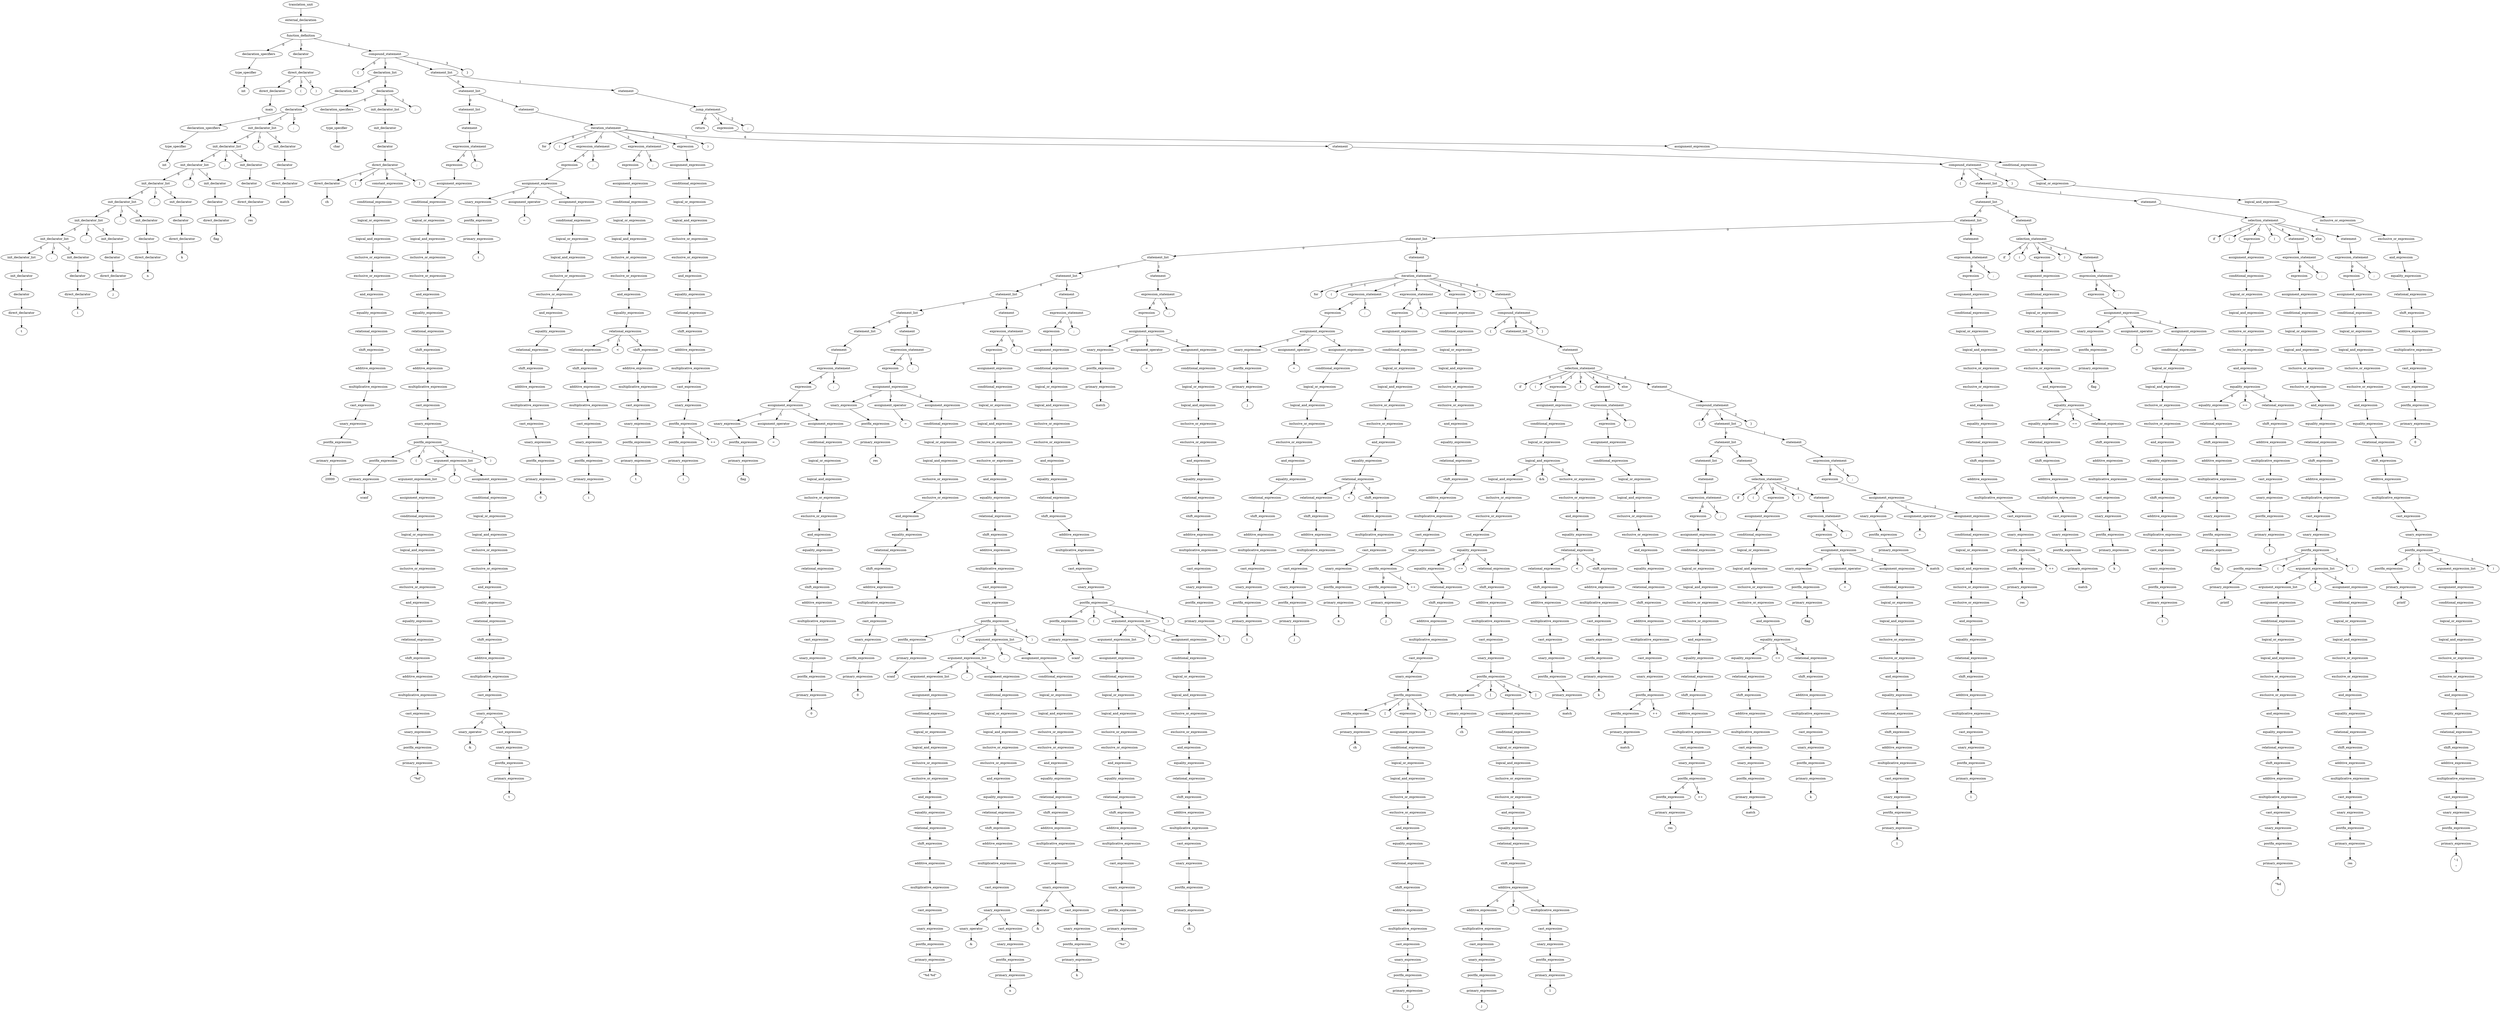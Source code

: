 digraph G {
1079 [shape=ellipse, label="translation_unit"];
1078 [shape=ellipse, label="external_declaration"];
1077 [shape=ellipse, label="function_definition"];
2 [shape=ellipse, label="declaration_specifiers"];
1 [shape=ellipse, label="type_specifier"];
0 [shape=ellipse, label="int"];
1 -> 0;
2 -> 1;
1077 -> 2  [label=0];
8 [shape=ellipse, label="declarator"];
7 [shape=ellipse, label="direct_declarator"];
4 [shape=ellipse, label="direct_declarator"];
3 [shape=ellipse, label="main"];
4 -> 3;
7 -> 4  [label=0];
5 [shape=ellipse, label="("];
7 -> 5  [label=1];
6 [shape=ellipse, label=")"];
7 -> 6  [label=2];
8 -> 7;
1077 -> 8  [label=1];
1076 [shape=ellipse, label="compound_statement"];
1074 [shape=ellipse, label="{"];
1076 -> 1074  [label=0];
92 [shape=ellipse, label="declaration_list"];
61 [shape=ellipse, label="declaration_list"];
60 [shape=ellipse, label="declaration"];
11 [shape=ellipse, label="declaration_specifiers"];
10 [shape=ellipse, label="type_specifier"];
9 [shape=ellipse, label="int"];
10 -> 9;
11 -> 10;
60 -> 11  [label=0];
58 [shape=ellipse, label="init_declarator_list"];
52 [shape=ellipse, label="init_declarator_list"];
46 [shape=ellipse, label="init_declarator_list"];
40 [shape=ellipse, label="init_declarator_list"];
34 [shape=ellipse, label="init_declarator_list"];
28 [shape=ellipse, label="init_declarator_list"];
22 [shape=ellipse, label="init_declarator_list"];
16 [shape=ellipse, label="init_declarator_list"];
15 [shape=ellipse, label="init_declarator"];
14 [shape=ellipse, label="declarator"];
13 [shape=ellipse, label="direct_declarator"];
12 [shape=ellipse, label="t"];
13 -> 12;
14 -> 13;
15 -> 14;
16 -> 15;
22 -> 16  [label=0];
21 [shape=ellipse, label=","];
22 -> 21  [label=1];
20 [shape=ellipse, label="init_declarator"];
19 [shape=ellipse, label="declarator"];
18 [shape=ellipse, label="direct_declarator"];
17 [shape=ellipse, label="i"];
18 -> 17;
19 -> 18;
20 -> 19;
22 -> 20  [label=2];
28 -> 22  [label=0];
27 [shape=ellipse, label=","];
28 -> 27  [label=1];
26 [shape=ellipse, label="init_declarator"];
25 [shape=ellipse, label="declarator"];
24 [shape=ellipse, label="direct_declarator"];
23 [shape=ellipse, label="j"];
24 -> 23;
25 -> 24;
26 -> 25;
28 -> 26  [label=2];
34 -> 28  [label=0];
33 [shape=ellipse, label=","];
34 -> 33  [label=1];
32 [shape=ellipse, label="init_declarator"];
31 [shape=ellipse, label="declarator"];
30 [shape=ellipse, label="direct_declarator"];
29 [shape=ellipse, label="n"];
30 -> 29;
31 -> 30;
32 -> 31;
34 -> 32  [label=2];
40 -> 34  [label=0];
39 [shape=ellipse, label=","];
40 -> 39  [label=1];
38 [shape=ellipse, label="init_declarator"];
37 [shape=ellipse, label="declarator"];
36 [shape=ellipse, label="direct_declarator"];
35 [shape=ellipse, label="k"];
36 -> 35;
37 -> 36;
38 -> 37;
40 -> 38  [label=2];
46 -> 40  [label=0];
45 [shape=ellipse, label=","];
46 -> 45  [label=1];
44 [shape=ellipse, label="init_declarator"];
43 [shape=ellipse, label="declarator"];
42 [shape=ellipse, label="direct_declarator"];
41 [shape=ellipse, label="flag"];
42 -> 41;
43 -> 42;
44 -> 43;
46 -> 44  [label=2];
52 -> 46  [label=0];
51 [shape=ellipse, label=","];
52 -> 51  [label=1];
50 [shape=ellipse, label="init_declarator"];
49 [shape=ellipse, label="declarator"];
48 [shape=ellipse, label="direct_declarator"];
47 [shape=ellipse, label="res"];
48 -> 47;
49 -> 48;
50 -> 49;
52 -> 50  [label=2];
58 -> 52  [label=0];
57 [shape=ellipse, label=","];
58 -> 57  [label=1];
56 [shape=ellipse, label="init_declarator"];
55 [shape=ellipse, label="declarator"];
54 [shape=ellipse, label="direct_declarator"];
53 [shape=ellipse, label="match"];
54 -> 53;
55 -> 54;
56 -> 55;
58 -> 56  [label=2];
60 -> 58  [label=1];
59 [shape=ellipse, label=";"];
60 -> 59  [label=2];
61 -> 60;
92 -> 61  [label=0];
91 [shape=ellipse, label="declaration"];
64 [shape=ellipse, label="declaration_specifiers"];
63 [shape=ellipse, label="type_specifier"];
62 [shape=ellipse, label="char"];
63 -> 62;
64 -> 63;
91 -> 64  [label=0];
89 [shape=ellipse, label="init_declarator_list"];
88 [shape=ellipse, label="init_declarator"];
87 [shape=ellipse, label="declarator"];
86 [shape=ellipse, label="direct_declarator"];
66 [shape=ellipse, label="direct_declarator"];
65 [shape=ellipse, label="ch"];
66 -> 65;
86 -> 66  [label=0];
84 [shape=ellipse, label="["];
86 -> 84  [label=1];
83 [shape=ellipse, label="constant_expression"];
82 [shape=ellipse, label="conditional_expression"];
81 [shape=ellipse, label="logical_or_expression"];
80 [shape=ellipse, label="logical_and_expression"];
79 [shape=ellipse, label="inclusive_or_expression"];
78 [shape=ellipse, label="exclusive_or_expression"];
77 [shape=ellipse, label="and_expression"];
76 [shape=ellipse, label="equality_expression"];
75 [shape=ellipse, label="relational_expression"];
74 [shape=ellipse, label="shift_expression"];
73 [shape=ellipse, label="additive_expression"];
72 [shape=ellipse, label="multiplicative_expression"];
71 [shape=ellipse, label="cast_expression"];
70 [shape=ellipse, label="unary_expression"];
69 [shape=ellipse, label="postfix_expression"];
68 [shape=ellipse, label="primary_expression"];
67 [shape=ellipse, label="20000"];
68 -> 67;
69 -> 68;
70 -> 69;
71 -> 70;
72 -> 71;
73 -> 72;
74 -> 73;
75 -> 74;
76 -> 75;
77 -> 76;
78 -> 77;
79 -> 78;
80 -> 79;
81 -> 80;
82 -> 81;
83 -> 82;
86 -> 83  [label=2];
85 [shape=ellipse, label="]"];
86 -> 85  [label=3];
87 -> 86;
88 -> 87;
89 -> 88;
91 -> 89  [label=1];
90 [shape=ellipse, label=";"];
91 -> 90  [label=2];
92 -> 91  [label=1];
1076 -> 92  [label=1];
1073 [shape=ellipse, label="statement_list"];
1050 [shape=ellipse, label="statement_list"];
158 [shape=ellipse, label="statement_list"];
157 [shape=ellipse, label="statement"];
156 [shape=ellipse, label="expression_statement"];
154 [shape=ellipse, label="expression"];
153 [shape=ellipse, label="assignment_expression"];
152 [shape=ellipse, label="conditional_expression"];
151 [shape=ellipse, label="logical_or_expression"];
150 [shape=ellipse, label="logical_and_expression"];
149 [shape=ellipse, label="inclusive_or_expression"];
148 [shape=ellipse, label="exclusive_or_expression"];
147 [shape=ellipse, label="and_expression"];
146 [shape=ellipse, label="equality_expression"];
145 [shape=ellipse, label="relational_expression"];
144 [shape=ellipse, label="shift_expression"];
143 [shape=ellipse, label="additive_expression"];
142 [shape=ellipse, label="multiplicative_expression"];
141 [shape=ellipse, label="cast_expression"];
140 [shape=ellipse, label="unary_expression"];
139 [shape=ellipse, label="postfix_expression"];
95 [shape=ellipse, label="postfix_expression"];
94 [shape=ellipse, label="primary_expression"];
93 [shape=ellipse, label="scanf"];
94 -> 93;
95 -> 94;
139 -> 95  [label=0];
137 [shape=ellipse, label="("];
139 -> 137  [label=1];
136 [shape=ellipse, label="argument_expression_list"];
113 [shape=ellipse, label="argument_expression_list"];
112 [shape=ellipse, label="assignment_expression"];
111 [shape=ellipse, label="conditional_expression"];
110 [shape=ellipse, label="logical_or_expression"];
109 [shape=ellipse, label="logical_and_expression"];
108 [shape=ellipse, label="inclusive_or_expression"];
107 [shape=ellipse, label="exclusive_or_expression"];
106 [shape=ellipse, label="and_expression"];
105 [shape=ellipse, label="equality_expression"];
104 [shape=ellipse, label="relational_expression"];
103 [shape=ellipse, label="shift_expression"];
102 [shape=ellipse, label="additive_expression"];
101 [shape=ellipse, label="multiplicative_expression"];
100 [shape=ellipse, label="cast_expression"];
99 [shape=ellipse, label="unary_expression"];
98 [shape=ellipse, label="postfix_expression"];
97 [shape=ellipse, label="primary_expression"];
96 [shape=ellipse, label="\"%d\""];
97 -> 96;
98 -> 97;
99 -> 98;
100 -> 99;
101 -> 100;
102 -> 101;
103 -> 102;
104 -> 103;
105 -> 104;
106 -> 105;
107 -> 106;
108 -> 107;
109 -> 108;
110 -> 109;
111 -> 110;
112 -> 111;
113 -> 112;
136 -> 113  [label=0];
135 [shape=ellipse, label=","];
136 -> 135  [label=1];
134 [shape=ellipse, label="assignment_expression"];
133 [shape=ellipse, label="conditional_expression"];
132 [shape=ellipse, label="logical_or_expression"];
131 [shape=ellipse, label="logical_and_expression"];
130 [shape=ellipse, label="inclusive_or_expression"];
129 [shape=ellipse, label="exclusive_or_expression"];
128 [shape=ellipse, label="and_expression"];
127 [shape=ellipse, label="equality_expression"];
126 [shape=ellipse, label="relational_expression"];
125 [shape=ellipse, label="shift_expression"];
124 [shape=ellipse, label="additive_expression"];
123 [shape=ellipse, label="multiplicative_expression"];
122 [shape=ellipse, label="cast_expression"];
121 [shape=ellipse, label="unary_expression"];
115 [shape=ellipse, label="unary_operator"];
114 [shape=ellipse, label="&"];
115 -> 114;
121 -> 115  [label=0];
120 [shape=ellipse, label="cast_expression"];
119 [shape=ellipse, label="unary_expression"];
118 [shape=ellipse, label="postfix_expression"];
117 [shape=ellipse, label="primary_expression"];
116 [shape=ellipse, label="t"];
117 -> 116;
118 -> 117;
119 -> 118;
120 -> 119;
121 -> 120  [label=1];
122 -> 121;
123 -> 122;
124 -> 123;
125 -> 124;
126 -> 125;
127 -> 126;
128 -> 127;
129 -> 128;
130 -> 129;
131 -> 130;
132 -> 131;
133 -> 132;
134 -> 133;
136 -> 134  [label=2];
139 -> 136  [label=2];
138 [shape=ellipse, label=")"];
139 -> 138  [label=3];
140 -> 139;
141 -> 140;
142 -> 141;
143 -> 142;
144 -> 143;
145 -> 144;
146 -> 145;
147 -> 146;
148 -> 147;
149 -> 148;
150 -> 149;
151 -> 150;
152 -> 151;
153 -> 152;
154 -> 153;
156 -> 154  [label=0];
155 [shape=ellipse, label=";"];
156 -> 155  [label=1];
157 -> 156;
158 -> 157;
1050 -> 158  [label=0];
1049 [shape=ellipse, label="statement"];
1048 [shape=ellipse, label="iteration_statement"];
1045 [shape=ellipse, label="for"];
1048 -> 1045  [label=0];
1046 [shape=ellipse, label="("];
1048 -> 1046  [label=1];
185 [shape=ellipse, label="expression_statement"];
183 [shape=ellipse, label="expression"];
182 [shape=ellipse, label="assignment_expression"];
162 [shape=ellipse, label="unary_expression"];
161 [shape=ellipse, label="postfix_expression"];
160 [shape=ellipse, label="primary_expression"];
159 [shape=ellipse, label="i"];
160 -> 159;
161 -> 160;
162 -> 161;
182 -> 162  [label=0];
164 [shape=ellipse, label="assignment_operator"];
163 [shape=ellipse, label="="];
164 -> 163;
182 -> 164  [label=1];
181 [shape=ellipse, label="assignment_expression"];
180 [shape=ellipse, label="conditional_expression"];
179 [shape=ellipse, label="logical_or_expression"];
178 [shape=ellipse, label="logical_and_expression"];
177 [shape=ellipse, label="inclusive_or_expression"];
176 [shape=ellipse, label="exclusive_or_expression"];
175 [shape=ellipse, label="and_expression"];
174 [shape=ellipse, label="equality_expression"];
173 [shape=ellipse, label="relational_expression"];
172 [shape=ellipse, label="shift_expression"];
171 [shape=ellipse, label="additive_expression"];
170 [shape=ellipse, label="multiplicative_expression"];
169 [shape=ellipse, label="cast_expression"];
168 [shape=ellipse, label="unary_expression"];
167 [shape=ellipse, label="postfix_expression"];
166 [shape=ellipse, label="primary_expression"];
165 [shape=ellipse, label="0"];
166 -> 165;
167 -> 166;
168 -> 167;
169 -> 168;
170 -> 169;
171 -> 170;
172 -> 171;
173 -> 172;
174 -> 173;
175 -> 174;
176 -> 175;
177 -> 176;
178 -> 177;
179 -> 178;
180 -> 179;
181 -> 180;
182 -> 181  [label=2];
183 -> 182;
185 -> 183  [label=0];
184 [shape=ellipse, label=";"];
185 -> 184  [label=1];
1048 -> 185  [label=2];
215 [shape=ellipse, label="expression_statement"];
213 [shape=ellipse, label="expression"];
212 [shape=ellipse, label="assignment_expression"];
211 [shape=ellipse, label="conditional_expression"];
210 [shape=ellipse, label="logical_or_expression"];
209 [shape=ellipse, label="logical_and_expression"];
208 [shape=ellipse, label="inclusive_or_expression"];
207 [shape=ellipse, label="exclusive_or_expression"];
206 [shape=ellipse, label="and_expression"];
205 [shape=ellipse, label="equality_expression"];
204 [shape=ellipse, label="relational_expression"];
194 [shape=ellipse, label="relational_expression"];
193 [shape=ellipse, label="shift_expression"];
192 [shape=ellipse, label="additive_expression"];
191 [shape=ellipse, label="multiplicative_expression"];
190 [shape=ellipse, label="cast_expression"];
189 [shape=ellipse, label="unary_expression"];
188 [shape=ellipse, label="postfix_expression"];
187 [shape=ellipse, label="primary_expression"];
186 [shape=ellipse, label="i"];
187 -> 186;
188 -> 187;
189 -> 188;
190 -> 189;
191 -> 190;
192 -> 191;
193 -> 192;
194 -> 193;
204 -> 194  [label=0];
203 [shape=ellipse, label="<"];
204 -> 203  [label=1];
202 [shape=ellipse, label="shift_expression"];
201 [shape=ellipse, label="additive_expression"];
200 [shape=ellipse, label="multiplicative_expression"];
199 [shape=ellipse, label="cast_expression"];
198 [shape=ellipse, label="unary_expression"];
197 [shape=ellipse, label="postfix_expression"];
196 [shape=ellipse, label="primary_expression"];
195 [shape=ellipse, label="t"];
196 -> 195;
197 -> 196;
198 -> 197;
199 -> 198;
200 -> 199;
201 -> 200;
202 -> 201;
204 -> 202  [label=2];
205 -> 204;
206 -> 205;
207 -> 206;
208 -> 207;
209 -> 208;
210 -> 209;
211 -> 210;
212 -> 211;
213 -> 212;
215 -> 213  [label=0];
214 [shape=ellipse, label=";"];
215 -> 214  [label=1];
1048 -> 215  [label=3];
235 [shape=ellipse, label="expression"];
234 [shape=ellipse, label="assignment_expression"];
233 [shape=ellipse, label="conditional_expression"];
232 [shape=ellipse, label="logical_or_expression"];
231 [shape=ellipse, label="logical_and_expression"];
230 [shape=ellipse, label="inclusive_or_expression"];
229 [shape=ellipse, label="exclusive_or_expression"];
228 [shape=ellipse, label="and_expression"];
227 [shape=ellipse, label="equality_expression"];
226 [shape=ellipse, label="relational_expression"];
225 [shape=ellipse, label="shift_expression"];
224 [shape=ellipse, label="additive_expression"];
223 [shape=ellipse, label="multiplicative_expression"];
222 [shape=ellipse, label="cast_expression"];
221 [shape=ellipse, label="unary_expression"];
220 [shape=ellipse, label="postfix_expression"];
218 [shape=ellipse, label="postfix_expression"];
217 [shape=ellipse, label="primary_expression"];
216 [shape=ellipse, label="i"];
217 -> 216;
218 -> 217;
220 -> 218  [label=0];
219 [shape=ellipse, label="++"];
220 -> 219  [label=1];
221 -> 220;
222 -> 221;
223 -> 222;
224 -> 223;
225 -> 224;
226 -> 225;
227 -> 226;
228 -> 227;
229 -> 228;
230 -> 229;
231 -> 230;
232 -> 231;
233 -> 232;
234 -> 233;
235 -> 234;
1048 -> 235  [label=4];
1047 [shape=ellipse, label=")"];
1048 -> 1047  [label=5];
1044 [shape=ellipse, label="statement"];
1043 [shape=ellipse, label="compound_statement"];
1041 [shape=ellipse, label="{"];
1043 -> 1041  [label=0];
1040 [shape=ellipse, label="statement_list"];
901 [shape=ellipse, label="statement_list"];
838 [shape=ellipse, label="statement_list"];
814 [shape=ellipse, label="statement_list"];
473 [shape=ellipse, label="statement_list"];
444 [shape=ellipse, label="statement_list"];
382 [shape=ellipse, label="statement_list"];
293 [shape=ellipse, label="statement_list"];
264 [shape=ellipse, label="statement_list"];
263 [shape=ellipse, label="statement"];
262 [shape=ellipse, label="expression_statement"];
260 [shape=ellipse, label="expression"];
259 [shape=ellipse, label="assignment_expression"];
239 [shape=ellipse, label="unary_expression"];
238 [shape=ellipse, label="postfix_expression"];
237 [shape=ellipse, label="primary_expression"];
236 [shape=ellipse, label="flag"];
237 -> 236;
238 -> 237;
239 -> 238;
259 -> 239  [label=0];
241 [shape=ellipse, label="assignment_operator"];
240 [shape=ellipse, label="="];
241 -> 240;
259 -> 241  [label=1];
258 [shape=ellipse, label="assignment_expression"];
257 [shape=ellipse, label="conditional_expression"];
256 [shape=ellipse, label="logical_or_expression"];
255 [shape=ellipse, label="logical_and_expression"];
254 [shape=ellipse, label="inclusive_or_expression"];
253 [shape=ellipse, label="exclusive_or_expression"];
252 [shape=ellipse, label="and_expression"];
251 [shape=ellipse, label="equality_expression"];
250 [shape=ellipse, label="relational_expression"];
249 [shape=ellipse, label="shift_expression"];
248 [shape=ellipse, label="additive_expression"];
247 [shape=ellipse, label="multiplicative_expression"];
246 [shape=ellipse, label="cast_expression"];
245 [shape=ellipse, label="unary_expression"];
244 [shape=ellipse, label="postfix_expression"];
243 [shape=ellipse, label="primary_expression"];
242 [shape=ellipse, label="0"];
243 -> 242;
244 -> 243;
245 -> 244;
246 -> 245;
247 -> 246;
248 -> 247;
249 -> 248;
250 -> 249;
251 -> 250;
252 -> 251;
253 -> 252;
254 -> 253;
255 -> 254;
256 -> 255;
257 -> 256;
258 -> 257;
259 -> 258  [label=2];
260 -> 259;
262 -> 260  [label=0];
261 [shape=ellipse, label=";"];
262 -> 261  [label=1];
263 -> 262;
264 -> 263;
293 -> 264  [label=0];
292 [shape=ellipse, label="statement"];
291 [shape=ellipse, label="expression_statement"];
289 [shape=ellipse, label="expression"];
288 [shape=ellipse, label="assignment_expression"];
268 [shape=ellipse, label="unary_expression"];
267 [shape=ellipse, label="postfix_expression"];
266 [shape=ellipse, label="primary_expression"];
265 [shape=ellipse, label="res"];
266 -> 265;
267 -> 266;
268 -> 267;
288 -> 268  [label=0];
270 [shape=ellipse, label="assignment_operator"];
269 [shape=ellipse, label="="];
270 -> 269;
288 -> 270  [label=1];
287 [shape=ellipse, label="assignment_expression"];
286 [shape=ellipse, label="conditional_expression"];
285 [shape=ellipse, label="logical_or_expression"];
284 [shape=ellipse, label="logical_and_expression"];
283 [shape=ellipse, label="inclusive_or_expression"];
282 [shape=ellipse, label="exclusive_or_expression"];
281 [shape=ellipse, label="and_expression"];
280 [shape=ellipse, label="equality_expression"];
279 [shape=ellipse, label="relational_expression"];
278 [shape=ellipse, label="shift_expression"];
277 [shape=ellipse, label="additive_expression"];
276 [shape=ellipse, label="multiplicative_expression"];
275 [shape=ellipse, label="cast_expression"];
274 [shape=ellipse, label="unary_expression"];
273 [shape=ellipse, label="postfix_expression"];
272 [shape=ellipse, label="primary_expression"];
271 [shape=ellipse, label="0"];
272 -> 271;
273 -> 272;
274 -> 273;
275 -> 274;
276 -> 275;
277 -> 276;
278 -> 277;
279 -> 278;
280 -> 279;
281 -> 280;
282 -> 281;
283 -> 282;
284 -> 283;
285 -> 284;
286 -> 285;
287 -> 286;
288 -> 287  [label=2];
289 -> 288;
291 -> 289  [label=0];
290 [shape=ellipse, label=";"];
291 -> 290  [label=1];
292 -> 291;
293 -> 292  [label=1];
382 -> 293  [label=0];
381 [shape=ellipse, label="statement"];
380 [shape=ellipse, label="expression_statement"];
378 [shape=ellipse, label="expression"];
377 [shape=ellipse, label="assignment_expression"];
376 [shape=ellipse, label="conditional_expression"];
375 [shape=ellipse, label="logical_or_expression"];
374 [shape=ellipse, label="logical_and_expression"];
373 [shape=ellipse, label="inclusive_or_expression"];
372 [shape=ellipse, label="exclusive_or_expression"];
371 [shape=ellipse, label="and_expression"];
370 [shape=ellipse, label="equality_expression"];
369 [shape=ellipse, label="relational_expression"];
368 [shape=ellipse, label="shift_expression"];
367 [shape=ellipse, label="additive_expression"];
366 [shape=ellipse, label="multiplicative_expression"];
365 [shape=ellipse, label="cast_expression"];
364 [shape=ellipse, label="unary_expression"];
363 [shape=ellipse, label="postfix_expression"];
296 [shape=ellipse, label="postfix_expression"];
295 [shape=ellipse, label="primary_expression"];
294 [shape=ellipse, label="scanf"];
295 -> 294;
296 -> 295;
363 -> 296  [label=0];
361 [shape=ellipse, label="("];
363 -> 361  [label=1];
360 [shape=ellipse, label="argument_expression_list"];
337 [shape=ellipse, label="argument_expression_list"];
314 [shape=ellipse, label="argument_expression_list"];
313 [shape=ellipse, label="assignment_expression"];
312 [shape=ellipse, label="conditional_expression"];
311 [shape=ellipse, label="logical_or_expression"];
310 [shape=ellipse, label="logical_and_expression"];
309 [shape=ellipse, label="inclusive_or_expression"];
308 [shape=ellipse, label="exclusive_or_expression"];
307 [shape=ellipse, label="and_expression"];
306 [shape=ellipse, label="equality_expression"];
305 [shape=ellipse, label="relational_expression"];
304 [shape=ellipse, label="shift_expression"];
303 [shape=ellipse, label="additive_expression"];
302 [shape=ellipse, label="multiplicative_expression"];
301 [shape=ellipse, label="cast_expression"];
300 [shape=ellipse, label="unary_expression"];
299 [shape=ellipse, label="postfix_expression"];
298 [shape=ellipse, label="primary_expression"];
297 [shape=ellipse, label="\"%d %d\""];
298 -> 297;
299 -> 298;
300 -> 299;
301 -> 300;
302 -> 301;
303 -> 302;
304 -> 303;
305 -> 304;
306 -> 305;
307 -> 306;
308 -> 307;
309 -> 308;
310 -> 309;
311 -> 310;
312 -> 311;
313 -> 312;
314 -> 313;
337 -> 314  [label=0];
336 [shape=ellipse, label=","];
337 -> 336  [label=1];
335 [shape=ellipse, label="assignment_expression"];
334 [shape=ellipse, label="conditional_expression"];
333 [shape=ellipse, label="logical_or_expression"];
332 [shape=ellipse, label="logical_and_expression"];
331 [shape=ellipse, label="inclusive_or_expression"];
330 [shape=ellipse, label="exclusive_or_expression"];
329 [shape=ellipse, label="and_expression"];
328 [shape=ellipse, label="equality_expression"];
327 [shape=ellipse, label="relational_expression"];
326 [shape=ellipse, label="shift_expression"];
325 [shape=ellipse, label="additive_expression"];
324 [shape=ellipse, label="multiplicative_expression"];
323 [shape=ellipse, label="cast_expression"];
322 [shape=ellipse, label="unary_expression"];
316 [shape=ellipse, label="unary_operator"];
315 [shape=ellipse, label="&"];
316 -> 315;
322 -> 316  [label=0];
321 [shape=ellipse, label="cast_expression"];
320 [shape=ellipse, label="unary_expression"];
319 [shape=ellipse, label="postfix_expression"];
318 [shape=ellipse, label="primary_expression"];
317 [shape=ellipse, label="n"];
318 -> 317;
319 -> 318;
320 -> 319;
321 -> 320;
322 -> 321  [label=1];
323 -> 322;
324 -> 323;
325 -> 324;
326 -> 325;
327 -> 326;
328 -> 327;
329 -> 328;
330 -> 329;
331 -> 330;
332 -> 331;
333 -> 332;
334 -> 333;
335 -> 334;
337 -> 335  [label=2];
360 -> 337  [label=0];
359 [shape=ellipse, label=","];
360 -> 359  [label=1];
358 [shape=ellipse, label="assignment_expression"];
357 [shape=ellipse, label="conditional_expression"];
356 [shape=ellipse, label="logical_or_expression"];
355 [shape=ellipse, label="logical_and_expression"];
354 [shape=ellipse, label="inclusive_or_expression"];
353 [shape=ellipse, label="exclusive_or_expression"];
352 [shape=ellipse, label="and_expression"];
351 [shape=ellipse, label="equality_expression"];
350 [shape=ellipse, label="relational_expression"];
349 [shape=ellipse, label="shift_expression"];
348 [shape=ellipse, label="additive_expression"];
347 [shape=ellipse, label="multiplicative_expression"];
346 [shape=ellipse, label="cast_expression"];
345 [shape=ellipse, label="unary_expression"];
339 [shape=ellipse, label="unary_operator"];
338 [shape=ellipse, label="&"];
339 -> 338;
345 -> 339  [label=0];
344 [shape=ellipse, label="cast_expression"];
343 [shape=ellipse, label="unary_expression"];
342 [shape=ellipse, label="postfix_expression"];
341 [shape=ellipse, label="primary_expression"];
340 [shape=ellipse, label="k"];
341 -> 340;
342 -> 341;
343 -> 342;
344 -> 343;
345 -> 344  [label=1];
346 -> 345;
347 -> 346;
348 -> 347;
349 -> 348;
350 -> 349;
351 -> 350;
352 -> 351;
353 -> 352;
354 -> 353;
355 -> 354;
356 -> 355;
357 -> 356;
358 -> 357;
360 -> 358  [label=2];
363 -> 360  [label=2];
362 [shape=ellipse, label=")"];
363 -> 362  [label=3];
364 -> 363;
365 -> 364;
366 -> 365;
367 -> 366;
368 -> 367;
369 -> 368;
370 -> 369;
371 -> 370;
372 -> 371;
373 -> 372;
374 -> 373;
375 -> 374;
376 -> 375;
377 -> 376;
378 -> 377;
380 -> 378  [label=0];
379 [shape=ellipse, label=";"];
380 -> 379  [label=1];
381 -> 380;
382 -> 381  [label=1];
444 -> 382  [label=0];
443 [shape=ellipse, label="statement"];
442 [shape=ellipse, label="expression_statement"];
440 [shape=ellipse, label="expression"];
439 [shape=ellipse, label="assignment_expression"];
438 [shape=ellipse, label="conditional_expression"];
437 [shape=ellipse, label="logical_or_expression"];
436 [shape=ellipse, label="logical_and_expression"];
435 [shape=ellipse, label="inclusive_or_expression"];
434 [shape=ellipse, label="exclusive_or_expression"];
433 [shape=ellipse, label="and_expression"];
432 [shape=ellipse, label="equality_expression"];
431 [shape=ellipse, label="relational_expression"];
430 [shape=ellipse, label="shift_expression"];
429 [shape=ellipse, label="additive_expression"];
428 [shape=ellipse, label="multiplicative_expression"];
427 [shape=ellipse, label="cast_expression"];
426 [shape=ellipse, label="unary_expression"];
425 [shape=ellipse, label="postfix_expression"];
385 [shape=ellipse, label="postfix_expression"];
384 [shape=ellipse, label="primary_expression"];
383 [shape=ellipse, label="scanf"];
384 -> 383;
385 -> 384;
425 -> 385  [label=0];
423 [shape=ellipse, label="("];
425 -> 423  [label=1];
422 [shape=ellipse, label="argument_expression_list"];
403 [shape=ellipse, label="argument_expression_list"];
402 [shape=ellipse, label="assignment_expression"];
401 [shape=ellipse, label="conditional_expression"];
400 [shape=ellipse, label="logical_or_expression"];
399 [shape=ellipse, label="logical_and_expression"];
398 [shape=ellipse, label="inclusive_or_expression"];
397 [shape=ellipse, label="exclusive_or_expression"];
396 [shape=ellipse, label="and_expression"];
395 [shape=ellipse, label="equality_expression"];
394 [shape=ellipse, label="relational_expression"];
393 [shape=ellipse, label="shift_expression"];
392 [shape=ellipse, label="additive_expression"];
391 [shape=ellipse, label="multiplicative_expression"];
390 [shape=ellipse, label="cast_expression"];
389 [shape=ellipse, label="unary_expression"];
388 [shape=ellipse, label="postfix_expression"];
387 [shape=ellipse, label="primary_expression"];
386 [shape=ellipse, label="\"%s\""];
387 -> 386;
388 -> 387;
389 -> 388;
390 -> 389;
391 -> 390;
392 -> 391;
393 -> 392;
394 -> 393;
395 -> 394;
396 -> 395;
397 -> 396;
398 -> 397;
399 -> 398;
400 -> 399;
401 -> 400;
402 -> 401;
403 -> 402;
422 -> 403  [label=0];
421 [shape=ellipse, label=","];
422 -> 421  [label=1];
420 [shape=ellipse, label="assignment_expression"];
419 [shape=ellipse, label="conditional_expression"];
418 [shape=ellipse, label="logical_or_expression"];
417 [shape=ellipse, label="logical_and_expression"];
416 [shape=ellipse, label="inclusive_or_expression"];
415 [shape=ellipse, label="exclusive_or_expression"];
414 [shape=ellipse, label="and_expression"];
413 [shape=ellipse, label="equality_expression"];
412 [shape=ellipse, label="relational_expression"];
411 [shape=ellipse, label="shift_expression"];
410 [shape=ellipse, label="additive_expression"];
409 [shape=ellipse, label="multiplicative_expression"];
408 [shape=ellipse, label="cast_expression"];
407 [shape=ellipse, label="unary_expression"];
406 [shape=ellipse, label="postfix_expression"];
405 [shape=ellipse, label="primary_expression"];
404 [shape=ellipse, label="ch"];
405 -> 404;
406 -> 405;
407 -> 406;
408 -> 407;
409 -> 408;
410 -> 409;
411 -> 410;
412 -> 411;
413 -> 412;
414 -> 413;
415 -> 414;
416 -> 415;
417 -> 416;
418 -> 417;
419 -> 418;
420 -> 419;
422 -> 420  [label=2];
425 -> 422  [label=2];
424 [shape=ellipse, label=")"];
425 -> 424  [label=3];
426 -> 425;
427 -> 426;
428 -> 427;
429 -> 428;
430 -> 429;
431 -> 430;
432 -> 431;
433 -> 432;
434 -> 433;
435 -> 434;
436 -> 435;
437 -> 436;
438 -> 437;
439 -> 438;
440 -> 439;
442 -> 440  [label=0];
441 [shape=ellipse, label=";"];
442 -> 441  [label=1];
443 -> 442;
444 -> 443  [label=1];
473 -> 444  [label=0];
472 [shape=ellipse, label="statement"];
471 [shape=ellipse, label="expression_statement"];
469 [shape=ellipse, label="expression"];
468 [shape=ellipse, label="assignment_expression"];
448 [shape=ellipse, label="unary_expression"];
447 [shape=ellipse, label="postfix_expression"];
446 [shape=ellipse, label="primary_expression"];
445 [shape=ellipse, label="match"];
446 -> 445;
447 -> 446;
448 -> 447;
468 -> 448  [label=0];
450 [shape=ellipse, label="assignment_operator"];
449 [shape=ellipse, label="="];
450 -> 449;
468 -> 450  [label=1];
467 [shape=ellipse, label="assignment_expression"];
466 [shape=ellipse, label="conditional_expression"];
465 [shape=ellipse, label="logical_or_expression"];
464 [shape=ellipse, label="logical_and_expression"];
463 [shape=ellipse, label="inclusive_or_expression"];
462 [shape=ellipse, label="exclusive_or_expression"];
461 [shape=ellipse, label="and_expression"];
460 [shape=ellipse, label="equality_expression"];
459 [shape=ellipse, label="relational_expression"];
458 [shape=ellipse, label="shift_expression"];
457 [shape=ellipse, label="additive_expression"];
456 [shape=ellipse, label="multiplicative_expression"];
455 [shape=ellipse, label="cast_expression"];
454 [shape=ellipse, label="unary_expression"];
453 [shape=ellipse, label="postfix_expression"];
452 [shape=ellipse, label="primary_expression"];
451 [shape=ellipse, label="1"];
452 -> 451;
453 -> 452;
454 -> 453;
455 -> 454;
456 -> 455;
457 -> 456;
458 -> 457;
459 -> 458;
460 -> 459;
461 -> 460;
462 -> 461;
463 -> 462;
464 -> 463;
465 -> 464;
466 -> 465;
467 -> 466;
468 -> 467  [label=2];
469 -> 468;
471 -> 469  [label=0];
470 [shape=ellipse, label=";"];
471 -> 470  [label=1];
472 -> 471;
473 -> 472  [label=1];
814 -> 473  [label=0];
813 [shape=ellipse, label="statement"];
812 [shape=ellipse, label="iteration_statement"];
809 [shape=ellipse, label="for"];
812 -> 809  [label=0];
810 [shape=ellipse, label="("];
812 -> 810  [label=1];
500 [shape=ellipse, label="expression_statement"];
498 [shape=ellipse, label="expression"];
497 [shape=ellipse, label="assignment_expression"];
477 [shape=ellipse, label="unary_expression"];
476 [shape=ellipse, label="postfix_expression"];
475 [shape=ellipse, label="primary_expression"];
474 [shape=ellipse, label="j"];
475 -> 474;
476 -> 475;
477 -> 476;
497 -> 477  [label=0];
479 [shape=ellipse, label="assignment_operator"];
478 [shape=ellipse, label="="];
479 -> 478;
497 -> 479  [label=1];
496 [shape=ellipse, label="assignment_expression"];
495 [shape=ellipse, label="conditional_expression"];
494 [shape=ellipse, label="logical_or_expression"];
493 [shape=ellipse, label="logical_and_expression"];
492 [shape=ellipse, label="inclusive_or_expression"];
491 [shape=ellipse, label="exclusive_or_expression"];
490 [shape=ellipse, label="and_expression"];
489 [shape=ellipse, label="equality_expression"];
488 [shape=ellipse, label="relational_expression"];
487 [shape=ellipse, label="shift_expression"];
486 [shape=ellipse, label="additive_expression"];
485 [shape=ellipse, label="multiplicative_expression"];
484 [shape=ellipse, label="cast_expression"];
483 [shape=ellipse, label="unary_expression"];
482 [shape=ellipse, label="postfix_expression"];
481 [shape=ellipse, label="primary_expression"];
480 [shape=ellipse, label="1"];
481 -> 480;
482 -> 481;
483 -> 482;
484 -> 483;
485 -> 484;
486 -> 485;
487 -> 486;
488 -> 487;
489 -> 488;
490 -> 489;
491 -> 490;
492 -> 491;
493 -> 492;
494 -> 493;
495 -> 494;
496 -> 495;
497 -> 496  [label=2];
498 -> 497;
500 -> 498  [label=0];
499 [shape=ellipse, label=";"];
500 -> 499  [label=1];
812 -> 500  [label=2];
530 [shape=ellipse, label="expression_statement"];
528 [shape=ellipse, label="expression"];
527 [shape=ellipse, label="assignment_expression"];
526 [shape=ellipse, label="conditional_expression"];
525 [shape=ellipse, label="logical_or_expression"];
524 [shape=ellipse, label="logical_and_expression"];
523 [shape=ellipse, label="inclusive_or_expression"];
522 [shape=ellipse, label="exclusive_or_expression"];
521 [shape=ellipse, label="and_expression"];
520 [shape=ellipse, label="equality_expression"];
519 [shape=ellipse, label="relational_expression"];
509 [shape=ellipse, label="relational_expression"];
508 [shape=ellipse, label="shift_expression"];
507 [shape=ellipse, label="additive_expression"];
506 [shape=ellipse, label="multiplicative_expression"];
505 [shape=ellipse, label="cast_expression"];
504 [shape=ellipse, label="unary_expression"];
503 [shape=ellipse, label="postfix_expression"];
502 [shape=ellipse, label="primary_expression"];
501 [shape=ellipse, label="j"];
502 -> 501;
503 -> 502;
504 -> 503;
505 -> 504;
506 -> 505;
507 -> 506;
508 -> 507;
509 -> 508;
519 -> 509  [label=0];
518 [shape=ellipse, label="<"];
519 -> 518  [label=1];
517 [shape=ellipse, label="shift_expression"];
516 [shape=ellipse, label="additive_expression"];
515 [shape=ellipse, label="multiplicative_expression"];
514 [shape=ellipse, label="cast_expression"];
513 [shape=ellipse, label="unary_expression"];
512 [shape=ellipse, label="postfix_expression"];
511 [shape=ellipse, label="primary_expression"];
510 [shape=ellipse, label="n"];
511 -> 510;
512 -> 511;
513 -> 512;
514 -> 513;
515 -> 514;
516 -> 515;
517 -> 516;
519 -> 517  [label=2];
520 -> 519;
521 -> 520;
522 -> 521;
523 -> 522;
524 -> 523;
525 -> 524;
526 -> 525;
527 -> 526;
528 -> 527;
530 -> 528  [label=0];
529 [shape=ellipse, label=";"];
530 -> 529  [label=1];
812 -> 530  [label=3];
550 [shape=ellipse, label="expression"];
549 [shape=ellipse, label="assignment_expression"];
548 [shape=ellipse, label="conditional_expression"];
547 [shape=ellipse, label="logical_or_expression"];
546 [shape=ellipse, label="logical_and_expression"];
545 [shape=ellipse, label="inclusive_or_expression"];
544 [shape=ellipse, label="exclusive_or_expression"];
543 [shape=ellipse, label="and_expression"];
542 [shape=ellipse, label="equality_expression"];
541 [shape=ellipse, label="relational_expression"];
540 [shape=ellipse, label="shift_expression"];
539 [shape=ellipse, label="additive_expression"];
538 [shape=ellipse, label="multiplicative_expression"];
537 [shape=ellipse, label="cast_expression"];
536 [shape=ellipse, label="unary_expression"];
535 [shape=ellipse, label="postfix_expression"];
533 [shape=ellipse, label="postfix_expression"];
532 [shape=ellipse, label="primary_expression"];
531 [shape=ellipse, label="j"];
532 -> 531;
533 -> 532;
535 -> 533  [label=0];
534 [shape=ellipse, label="++"];
535 -> 534  [label=1];
536 -> 535;
537 -> 536;
538 -> 537;
539 -> 538;
540 -> 539;
541 -> 540;
542 -> 541;
543 -> 542;
544 -> 543;
545 -> 544;
546 -> 545;
547 -> 546;
548 -> 547;
549 -> 548;
550 -> 549;
812 -> 550  [label=4];
811 [shape=ellipse, label=")"];
812 -> 811  [label=5];
808 [shape=ellipse, label="statement"];
807 [shape=ellipse, label="compound_statement"];
805 [shape=ellipse, label="{"];
807 -> 805  [label=0];
804 [shape=ellipse, label="statement_list"];
803 [shape=ellipse, label="statement"];
802 [shape=ellipse, label="selection_statement"];
798 [shape=ellipse, label="if"];
802 -> 798  [label=0];
799 [shape=ellipse, label="("];
802 -> 799  [label=1];
654 [shape=ellipse, label="expression"];
653 [shape=ellipse, label="assignment_expression"];
652 [shape=ellipse, label="conditional_expression"];
651 [shape=ellipse, label="logical_or_expression"];
650 [shape=ellipse, label="logical_and_expression"];
625 [shape=ellipse, label="logical_and_expression"];
624 [shape=ellipse, label="inclusive_or_expression"];
623 [shape=ellipse, label="exclusive_or_expression"];
622 [shape=ellipse, label="and_expression"];
621 [shape=ellipse, label="equality_expression"];
581 [shape=ellipse, label="equality_expression"];
580 [shape=ellipse, label="relational_expression"];
579 [shape=ellipse, label="shift_expression"];
578 [shape=ellipse, label="additive_expression"];
577 [shape=ellipse, label="multiplicative_expression"];
576 [shape=ellipse, label="cast_expression"];
575 [shape=ellipse, label="unary_expression"];
574 [shape=ellipse, label="postfix_expression"];
553 [shape=ellipse, label="postfix_expression"];
552 [shape=ellipse, label="primary_expression"];
551 [shape=ellipse, label="ch"];
552 -> 551;
553 -> 552;
574 -> 553  [label=0];
572 [shape=ellipse, label="["];
574 -> 572  [label=1];
571 [shape=ellipse, label="expression"];
570 [shape=ellipse, label="assignment_expression"];
569 [shape=ellipse, label="conditional_expression"];
568 [shape=ellipse, label="logical_or_expression"];
567 [shape=ellipse, label="logical_and_expression"];
566 [shape=ellipse, label="inclusive_or_expression"];
565 [shape=ellipse, label="exclusive_or_expression"];
564 [shape=ellipse, label="and_expression"];
563 [shape=ellipse, label="equality_expression"];
562 [shape=ellipse, label="relational_expression"];
561 [shape=ellipse, label="shift_expression"];
560 [shape=ellipse, label="additive_expression"];
559 [shape=ellipse, label="multiplicative_expression"];
558 [shape=ellipse, label="cast_expression"];
557 [shape=ellipse, label="unary_expression"];
556 [shape=ellipse, label="postfix_expression"];
555 [shape=ellipse, label="primary_expression"];
554 [shape=ellipse, label="j"];
555 -> 554;
556 -> 555;
557 -> 556;
558 -> 557;
559 -> 558;
560 -> 559;
561 -> 560;
562 -> 561;
563 -> 562;
564 -> 563;
565 -> 564;
566 -> 565;
567 -> 566;
568 -> 567;
569 -> 568;
570 -> 569;
571 -> 570;
574 -> 571  [label=2];
573 [shape=ellipse, label="]"];
574 -> 573  [label=3];
575 -> 574;
576 -> 575;
577 -> 576;
578 -> 577;
579 -> 578;
580 -> 579;
581 -> 580;
621 -> 581  [label=0];
620 [shape=ellipse, label="=="];
621 -> 620  [label=1];
619 [shape=ellipse, label="relational_expression"];
618 [shape=ellipse, label="shift_expression"];
617 [shape=ellipse, label="additive_expression"];
616 [shape=ellipse, label="multiplicative_expression"];
615 [shape=ellipse, label="cast_expression"];
614 [shape=ellipse, label="unary_expression"];
613 [shape=ellipse, label="postfix_expression"];
584 [shape=ellipse, label="postfix_expression"];
583 [shape=ellipse, label="primary_expression"];
582 [shape=ellipse, label="ch"];
583 -> 582;
584 -> 583;
613 -> 584  [label=0];
611 [shape=ellipse, label="["];
613 -> 611  [label=1];
610 [shape=ellipse, label="expression"];
609 [shape=ellipse, label="assignment_expression"];
608 [shape=ellipse, label="conditional_expression"];
607 [shape=ellipse, label="logical_or_expression"];
606 [shape=ellipse, label="logical_and_expression"];
605 [shape=ellipse, label="inclusive_or_expression"];
604 [shape=ellipse, label="exclusive_or_expression"];
603 [shape=ellipse, label="and_expression"];
602 [shape=ellipse, label="equality_expression"];
601 [shape=ellipse, label="relational_expression"];
600 [shape=ellipse, label="shift_expression"];
599 [shape=ellipse, label="additive_expression"];
591 [shape=ellipse, label="additive_expression"];
590 [shape=ellipse, label="multiplicative_expression"];
589 [shape=ellipse, label="cast_expression"];
588 [shape=ellipse, label="unary_expression"];
587 [shape=ellipse, label="postfix_expression"];
586 [shape=ellipse, label="primary_expression"];
585 [shape=ellipse, label="j"];
586 -> 585;
587 -> 586;
588 -> 587;
589 -> 588;
590 -> 589;
591 -> 590;
599 -> 591  [label=0];
598 [shape=ellipse, label="-"];
599 -> 598  [label=1];
597 [shape=ellipse, label="multiplicative_expression"];
596 [shape=ellipse, label="cast_expression"];
595 [shape=ellipse, label="unary_expression"];
594 [shape=ellipse, label="postfix_expression"];
593 [shape=ellipse, label="primary_expression"];
592 [shape=ellipse, label="1"];
593 -> 592;
594 -> 593;
595 -> 594;
596 -> 595;
597 -> 596;
599 -> 597  [label=2];
600 -> 599;
601 -> 600;
602 -> 601;
603 -> 602;
604 -> 603;
605 -> 604;
606 -> 605;
607 -> 606;
608 -> 607;
609 -> 608;
610 -> 609;
613 -> 610  [label=2];
612 [shape=ellipse, label="]"];
613 -> 612  [label=3];
614 -> 613;
615 -> 614;
616 -> 615;
617 -> 616;
618 -> 617;
619 -> 618;
621 -> 619  [label=2];
622 -> 621;
623 -> 622;
624 -> 623;
625 -> 624;
650 -> 625  [label=0];
649 [shape=ellipse, label="&&"];
650 -> 649  [label=1];
648 [shape=ellipse, label="inclusive_or_expression"];
647 [shape=ellipse, label="exclusive_or_expression"];
646 [shape=ellipse, label="and_expression"];
645 [shape=ellipse, label="equality_expression"];
644 [shape=ellipse, label="relational_expression"];
634 [shape=ellipse, label="relational_expression"];
633 [shape=ellipse, label="shift_expression"];
632 [shape=ellipse, label="additive_expression"];
631 [shape=ellipse, label="multiplicative_expression"];
630 [shape=ellipse, label="cast_expression"];
629 [shape=ellipse, label="unary_expression"];
628 [shape=ellipse, label="postfix_expression"];
627 [shape=ellipse, label="primary_expression"];
626 [shape=ellipse, label="match"];
627 -> 626;
628 -> 627;
629 -> 628;
630 -> 629;
631 -> 630;
632 -> 631;
633 -> 632;
634 -> 633;
644 -> 634  [label=0];
643 [shape=ellipse, label="<"];
644 -> 643  [label=1];
642 [shape=ellipse, label="shift_expression"];
641 [shape=ellipse, label="additive_expression"];
640 [shape=ellipse, label="multiplicative_expression"];
639 [shape=ellipse, label="cast_expression"];
638 [shape=ellipse, label="unary_expression"];
637 [shape=ellipse, label="postfix_expression"];
636 [shape=ellipse, label="primary_expression"];
635 [shape=ellipse, label="k"];
636 -> 635;
637 -> 636;
638 -> 637;
639 -> 638;
640 -> 639;
641 -> 640;
642 -> 641;
644 -> 642  [label=2];
645 -> 644;
646 -> 645;
647 -> 646;
648 -> 647;
650 -> 648  [label=2];
651 -> 650;
652 -> 651;
653 -> 652;
654 -> 653;
802 -> 654  [label=2];
800 [shape=ellipse, label=")"];
802 -> 800  [label=3];
677 [shape=ellipse, label="statement"];
676 [shape=ellipse, label="expression_statement"];
674 [shape=ellipse, label="expression"];
673 [shape=ellipse, label="assignment_expression"];
672 [shape=ellipse, label="conditional_expression"];
671 [shape=ellipse, label="logical_or_expression"];
670 [shape=ellipse, label="logical_and_expression"];
669 [shape=ellipse, label="inclusive_or_expression"];
668 [shape=ellipse, label="exclusive_or_expression"];
667 [shape=ellipse, label="and_expression"];
666 [shape=ellipse, label="equality_expression"];
665 [shape=ellipse, label="relational_expression"];
664 [shape=ellipse, label="shift_expression"];
663 [shape=ellipse, label="additive_expression"];
662 [shape=ellipse, label="multiplicative_expression"];
661 [shape=ellipse, label="cast_expression"];
660 [shape=ellipse, label="unary_expression"];
659 [shape=ellipse, label="postfix_expression"];
657 [shape=ellipse, label="postfix_expression"];
656 [shape=ellipse, label="primary_expression"];
655 [shape=ellipse, label="match"];
656 -> 655;
657 -> 656;
659 -> 657  [label=0];
658 [shape=ellipse, label="++"];
659 -> 658  [label=1];
660 -> 659;
661 -> 660;
662 -> 661;
663 -> 662;
664 -> 663;
665 -> 664;
666 -> 665;
667 -> 666;
668 -> 667;
669 -> 668;
670 -> 669;
671 -> 670;
672 -> 671;
673 -> 672;
674 -> 673;
676 -> 674  [label=0];
675 [shape=ellipse, label=";"];
676 -> 675  [label=1];
677 -> 676;
802 -> 677  [label=4];
801 [shape=ellipse, label="else"];
802 -> 801  [label=5];
797 [shape=ellipse, label="statement"];
796 [shape=ellipse, label="compound_statement"];
794 [shape=ellipse, label="{"];
796 -> 794  [label=0];
793 [shape=ellipse, label="statement_list"];
764 [shape=ellipse, label="statement_list"];
701 [shape=ellipse, label="statement_list"];
700 [shape=ellipse, label="statement"];
699 [shape=ellipse, label="expression_statement"];
697 [shape=ellipse, label="expression"];
696 [shape=ellipse, label="assignment_expression"];
695 [shape=ellipse, label="conditional_expression"];
694 [shape=ellipse, label="logical_or_expression"];
693 [shape=ellipse, label="logical_and_expression"];
692 [shape=ellipse, label="inclusive_or_expression"];
691 [shape=ellipse, label="exclusive_or_expression"];
690 [shape=ellipse, label="and_expression"];
689 [shape=ellipse, label="equality_expression"];
688 [shape=ellipse, label="relational_expression"];
687 [shape=ellipse, label="shift_expression"];
686 [shape=ellipse, label="additive_expression"];
685 [shape=ellipse, label="multiplicative_expression"];
684 [shape=ellipse, label="cast_expression"];
683 [shape=ellipse, label="unary_expression"];
682 [shape=ellipse, label="postfix_expression"];
680 [shape=ellipse, label="postfix_expression"];
679 [shape=ellipse, label="primary_expression"];
678 [shape=ellipse, label="res"];
679 -> 678;
680 -> 679;
682 -> 680  [label=0];
681 [shape=ellipse, label="++"];
682 -> 681  [label=1];
683 -> 682;
684 -> 683;
685 -> 684;
686 -> 685;
687 -> 686;
688 -> 687;
689 -> 688;
690 -> 689;
691 -> 690;
692 -> 691;
693 -> 692;
694 -> 693;
695 -> 694;
696 -> 695;
697 -> 696;
699 -> 697  [label=0];
698 [shape=ellipse, label=";"];
699 -> 698  [label=1];
700 -> 699;
701 -> 700;
764 -> 701  [label=0];
763 [shape=ellipse, label="statement"];
762 [shape=ellipse, label="selection_statement"];
759 [shape=ellipse, label="if"];
762 -> 759  [label=0];
760 [shape=ellipse, label="("];
762 -> 760  [label=1];
730 [shape=ellipse, label="expression"];
729 [shape=ellipse, label="assignment_expression"];
728 [shape=ellipse, label="conditional_expression"];
727 [shape=ellipse, label="logical_or_expression"];
726 [shape=ellipse, label="logical_and_expression"];
725 [shape=ellipse, label="inclusive_or_expression"];
724 [shape=ellipse, label="exclusive_or_expression"];
723 [shape=ellipse, label="and_expression"];
722 [shape=ellipse, label="equality_expression"];
711 [shape=ellipse, label="equality_expression"];
710 [shape=ellipse, label="relational_expression"];
709 [shape=ellipse, label="shift_expression"];
708 [shape=ellipse, label="additive_expression"];
707 [shape=ellipse, label="multiplicative_expression"];
706 [shape=ellipse, label="cast_expression"];
705 [shape=ellipse, label="unary_expression"];
704 [shape=ellipse, label="postfix_expression"];
703 [shape=ellipse, label="primary_expression"];
702 [shape=ellipse, label="match"];
703 -> 702;
704 -> 703;
705 -> 704;
706 -> 705;
707 -> 706;
708 -> 707;
709 -> 708;
710 -> 709;
711 -> 710;
722 -> 711  [label=0];
721 [shape=ellipse, label="=="];
722 -> 721  [label=1];
720 [shape=ellipse, label="relational_expression"];
719 [shape=ellipse, label="shift_expression"];
718 [shape=ellipse, label="additive_expression"];
717 [shape=ellipse, label="multiplicative_expression"];
716 [shape=ellipse, label="cast_expression"];
715 [shape=ellipse, label="unary_expression"];
714 [shape=ellipse, label="postfix_expression"];
713 [shape=ellipse, label="primary_expression"];
712 [shape=ellipse, label="k"];
713 -> 712;
714 -> 713;
715 -> 714;
716 -> 715;
717 -> 716;
718 -> 717;
719 -> 718;
720 -> 719;
722 -> 720  [label=2];
723 -> 722;
724 -> 723;
725 -> 724;
726 -> 725;
727 -> 726;
728 -> 727;
729 -> 728;
730 -> 729;
762 -> 730  [label=2];
761 [shape=ellipse, label=")"];
762 -> 761  [label=3];
758 [shape=ellipse, label="statement"];
757 [shape=ellipse, label="expression_statement"];
755 [shape=ellipse, label="expression"];
754 [shape=ellipse, label="assignment_expression"];
734 [shape=ellipse, label="unary_expression"];
733 [shape=ellipse, label="postfix_expression"];
732 [shape=ellipse, label="primary_expression"];
731 [shape=ellipse, label="flag"];
732 -> 731;
733 -> 732;
734 -> 733;
754 -> 734  [label=0];
736 [shape=ellipse, label="assignment_operator"];
735 [shape=ellipse, label="="];
736 -> 735;
754 -> 736  [label=1];
753 [shape=ellipse, label="assignment_expression"];
752 [shape=ellipse, label="conditional_expression"];
751 [shape=ellipse, label="logical_or_expression"];
750 [shape=ellipse, label="logical_and_expression"];
749 [shape=ellipse, label="inclusive_or_expression"];
748 [shape=ellipse, label="exclusive_or_expression"];
747 [shape=ellipse, label="and_expression"];
746 [shape=ellipse, label="equality_expression"];
745 [shape=ellipse, label="relational_expression"];
744 [shape=ellipse, label="shift_expression"];
743 [shape=ellipse, label="additive_expression"];
742 [shape=ellipse, label="multiplicative_expression"];
741 [shape=ellipse, label="cast_expression"];
740 [shape=ellipse, label="unary_expression"];
739 [shape=ellipse, label="postfix_expression"];
738 [shape=ellipse, label="primary_expression"];
737 [shape=ellipse, label="1"];
738 -> 737;
739 -> 738;
740 -> 739;
741 -> 740;
742 -> 741;
743 -> 742;
744 -> 743;
745 -> 744;
746 -> 745;
747 -> 746;
748 -> 747;
749 -> 748;
750 -> 749;
751 -> 750;
752 -> 751;
753 -> 752;
754 -> 753  [label=2];
755 -> 754;
757 -> 755  [label=0];
756 [shape=ellipse, label=";"];
757 -> 756  [label=1];
758 -> 757;
762 -> 758  [label=4];
763 -> 762;
764 -> 763  [label=1];
793 -> 764  [label=0];
792 [shape=ellipse, label="statement"];
791 [shape=ellipse, label="expression_statement"];
789 [shape=ellipse, label="expression"];
788 [shape=ellipse, label="assignment_expression"];
768 [shape=ellipse, label="unary_expression"];
767 [shape=ellipse, label="postfix_expression"];
766 [shape=ellipse, label="primary_expression"];
765 [shape=ellipse, label="match"];
766 -> 765;
767 -> 766;
768 -> 767;
788 -> 768  [label=0];
770 [shape=ellipse, label="assignment_operator"];
769 [shape=ellipse, label="="];
770 -> 769;
788 -> 770  [label=1];
787 [shape=ellipse, label="assignment_expression"];
786 [shape=ellipse, label="conditional_expression"];
785 [shape=ellipse, label="logical_or_expression"];
784 [shape=ellipse, label="logical_and_expression"];
783 [shape=ellipse, label="inclusive_or_expression"];
782 [shape=ellipse, label="exclusive_or_expression"];
781 [shape=ellipse, label="and_expression"];
780 [shape=ellipse, label="equality_expression"];
779 [shape=ellipse, label="relational_expression"];
778 [shape=ellipse, label="shift_expression"];
777 [shape=ellipse, label="additive_expression"];
776 [shape=ellipse, label="multiplicative_expression"];
775 [shape=ellipse, label="cast_expression"];
774 [shape=ellipse, label="unary_expression"];
773 [shape=ellipse, label="postfix_expression"];
772 [shape=ellipse, label="primary_expression"];
771 [shape=ellipse, label="1"];
772 -> 771;
773 -> 772;
774 -> 773;
775 -> 774;
776 -> 775;
777 -> 776;
778 -> 777;
779 -> 778;
780 -> 779;
781 -> 780;
782 -> 781;
783 -> 782;
784 -> 783;
785 -> 784;
786 -> 785;
787 -> 786;
788 -> 787  [label=2];
789 -> 788;
791 -> 789  [label=0];
790 [shape=ellipse, label=";"];
791 -> 790  [label=1];
792 -> 791;
793 -> 792  [label=1];
796 -> 793  [label=1];
795 [shape=ellipse, label="}"];
796 -> 795  [label=2];
797 -> 796;
802 -> 797  [label=6];
803 -> 802;
804 -> 803;
807 -> 804  [label=1];
806 [shape=ellipse, label="}"];
807 -> 806  [label=2];
808 -> 807;
812 -> 808  [label=6];
813 -> 812;
814 -> 813  [label=1];
838 -> 814  [label=0];
837 [shape=ellipse, label="statement"];
836 [shape=ellipse, label="expression_statement"];
834 [shape=ellipse, label="expression"];
833 [shape=ellipse, label="assignment_expression"];
832 [shape=ellipse, label="conditional_expression"];
831 [shape=ellipse, label="logical_or_expression"];
830 [shape=ellipse, label="logical_and_expression"];
829 [shape=ellipse, label="inclusive_or_expression"];
828 [shape=ellipse, label="exclusive_or_expression"];
827 [shape=ellipse, label="and_expression"];
826 [shape=ellipse, label="equality_expression"];
825 [shape=ellipse, label="relational_expression"];
824 [shape=ellipse, label="shift_expression"];
823 [shape=ellipse, label="additive_expression"];
822 [shape=ellipse, label="multiplicative_expression"];
821 [shape=ellipse, label="cast_expression"];
820 [shape=ellipse, label="unary_expression"];
819 [shape=ellipse, label="postfix_expression"];
817 [shape=ellipse, label="postfix_expression"];
816 [shape=ellipse, label="primary_expression"];
815 [shape=ellipse, label="res"];
816 -> 815;
817 -> 816;
819 -> 817  [label=0];
818 [shape=ellipse, label="++"];
819 -> 818  [label=1];
820 -> 819;
821 -> 820;
822 -> 821;
823 -> 822;
824 -> 823;
825 -> 824;
826 -> 825;
827 -> 826;
828 -> 827;
829 -> 828;
830 -> 829;
831 -> 830;
832 -> 831;
833 -> 832;
834 -> 833;
836 -> 834  [label=0];
835 [shape=ellipse, label=";"];
836 -> 835  [label=1];
837 -> 836;
838 -> 837  [label=1];
901 -> 838  [label=0];
900 [shape=ellipse, label="statement"];
899 [shape=ellipse, label="selection_statement"];
896 [shape=ellipse, label="if"];
899 -> 896  [label=0];
897 [shape=ellipse, label="("];
899 -> 897  [label=1];
867 [shape=ellipse, label="expression"];
866 [shape=ellipse, label="assignment_expression"];
865 [shape=ellipse, label="conditional_expression"];
864 [shape=ellipse, label="logical_or_expression"];
863 [shape=ellipse, label="logical_and_expression"];
862 [shape=ellipse, label="inclusive_or_expression"];
861 [shape=ellipse, label="exclusive_or_expression"];
860 [shape=ellipse, label="and_expression"];
859 [shape=ellipse, label="equality_expression"];
848 [shape=ellipse, label="equality_expression"];
847 [shape=ellipse, label="relational_expression"];
846 [shape=ellipse, label="shift_expression"];
845 [shape=ellipse, label="additive_expression"];
844 [shape=ellipse, label="multiplicative_expression"];
843 [shape=ellipse, label="cast_expression"];
842 [shape=ellipse, label="unary_expression"];
841 [shape=ellipse, label="postfix_expression"];
840 [shape=ellipse, label="primary_expression"];
839 [shape=ellipse, label="match"];
840 -> 839;
841 -> 840;
842 -> 841;
843 -> 842;
844 -> 843;
845 -> 844;
846 -> 845;
847 -> 846;
848 -> 847;
859 -> 848  [label=0];
858 [shape=ellipse, label="=="];
859 -> 858  [label=1];
857 [shape=ellipse, label="relational_expression"];
856 [shape=ellipse, label="shift_expression"];
855 [shape=ellipse, label="additive_expression"];
854 [shape=ellipse, label="multiplicative_expression"];
853 [shape=ellipse, label="cast_expression"];
852 [shape=ellipse, label="unary_expression"];
851 [shape=ellipse, label="postfix_expression"];
850 [shape=ellipse, label="primary_expression"];
849 [shape=ellipse, label="k"];
850 -> 849;
851 -> 850;
852 -> 851;
853 -> 852;
854 -> 853;
855 -> 854;
856 -> 855;
857 -> 856;
859 -> 857  [label=2];
860 -> 859;
861 -> 860;
862 -> 861;
863 -> 862;
864 -> 863;
865 -> 864;
866 -> 865;
867 -> 866;
899 -> 867  [label=2];
898 [shape=ellipse, label=")"];
899 -> 898  [label=3];
895 [shape=ellipse, label="statement"];
894 [shape=ellipse, label="expression_statement"];
892 [shape=ellipse, label="expression"];
891 [shape=ellipse, label="assignment_expression"];
871 [shape=ellipse, label="unary_expression"];
870 [shape=ellipse, label="postfix_expression"];
869 [shape=ellipse, label="primary_expression"];
868 [shape=ellipse, label="flag"];
869 -> 868;
870 -> 869;
871 -> 870;
891 -> 871  [label=0];
873 [shape=ellipse, label="assignment_operator"];
872 [shape=ellipse, label="="];
873 -> 872;
891 -> 873  [label=1];
890 [shape=ellipse, label="assignment_expression"];
889 [shape=ellipse, label="conditional_expression"];
888 [shape=ellipse, label="logical_or_expression"];
887 [shape=ellipse, label="logical_and_expression"];
886 [shape=ellipse, label="inclusive_or_expression"];
885 [shape=ellipse, label="exclusive_or_expression"];
884 [shape=ellipse, label="and_expression"];
883 [shape=ellipse, label="equality_expression"];
882 [shape=ellipse, label="relational_expression"];
881 [shape=ellipse, label="shift_expression"];
880 [shape=ellipse, label="additive_expression"];
879 [shape=ellipse, label="multiplicative_expression"];
878 [shape=ellipse, label="cast_expression"];
877 [shape=ellipse, label="unary_expression"];
876 [shape=ellipse, label="postfix_expression"];
875 [shape=ellipse, label="primary_expression"];
874 [shape=ellipse, label="1"];
875 -> 874;
876 -> 875;
877 -> 876;
878 -> 877;
879 -> 878;
880 -> 879;
881 -> 880;
882 -> 881;
883 -> 882;
884 -> 883;
885 -> 884;
886 -> 885;
887 -> 886;
888 -> 887;
889 -> 888;
890 -> 889;
891 -> 890  [label=2];
892 -> 891;
894 -> 892  [label=0];
893 [shape=ellipse, label=";"];
894 -> 893  [label=1];
895 -> 894;
899 -> 895  [label=4];
900 -> 899;
901 -> 900  [label=1];
1040 -> 901  [label=0];
1039 [shape=ellipse, label="statement"];
1038 [shape=ellipse, label="selection_statement"];
1034 [shape=ellipse, label="if"];
1038 -> 1034  [label=0];
1035 [shape=ellipse, label="("];
1038 -> 1035  [label=1];
930 [shape=ellipse, label="expression"];
929 [shape=ellipse, label="assignment_expression"];
928 [shape=ellipse, label="conditional_expression"];
927 [shape=ellipse, label="logical_or_expression"];
926 [shape=ellipse, label="logical_and_expression"];
925 [shape=ellipse, label="inclusive_or_expression"];
924 [shape=ellipse, label="exclusive_or_expression"];
923 [shape=ellipse, label="and_expression"];
922 [shape=ellipse, label="equality_expression"];
911 [shape=ellipse, label="equality_expression"];
910 [shape=ellipse, label="relational_expression"];
909 [shape=ellipse, label="shift_expression"];
908 [shape=ellipse, label="additive_expression"];
907 [shape=ellipse, label="multiplicative_expression"];
906 [shape=ellipse, label="cast_expression"];
905 [shape=ellipse, label="unary_expression"];
904 [shape=ellipse, label="postfix_expression"];
903 [shape=ellipse, label="primary_expression"];
902 [shape=ellipse, label="flag"];
903 -> 902;
904 -> 903;
905 -> 904;
906 -> 905;
907 -> 906;
908 -> 907;
909 -> 908;
910 -> 909;
911 -> 910;
922 -> 911  [label=0];
921 [shape=ellipse, label="=="];
922 -> 921  [label=1];
920 [shape=ellipse, label="relational_expression"];
919 [shape=ellipse, label="shift_expression"];
918 [shape=ellipse, label="additive_expression"];
917 [shape=ellipse, label="multiplicative_expression"];
916 [shape=ellipse, label="cast_expression"];
915 [shape=ellipse, label="unary_expression"];
914 [shape=ellipse, label="postfix_expression"];
913 [shape=ellipse, label="primary_expression"];
912 [shape=ellipse, label="1"];
913 -> 912;
914 -> 913;
915 -> 914;
916 -> 915;
917 -> 916;
918 -> 917;
919 -> 918;
920 -> 919;
922 -> 920  [label=2];
923 -> 922;
924 -> 923;
925 -> 924;
926 -> 925;
927 -> 926;
928 -> 927;
929 -> 928;
930 -> 929;
1038 -> 930  [label=2];
1036 [shape=ellipse, label=")"];
1038 -> 1036  [label=3];
991 [shape=ellipse, label="statement"];
990 [shape=ellipse, label="expression_statement"];
988 [shape=ellipse, label="expression"];
987 [shape=ellipse, label="assignment_expression"];
986 [shape=ellipse, label="conditional_expression"];
985 [shape=ellipse, label="logical_or_expression"];
984 [shape=ellipse, label="logical_and_expression"];
983 [shape=ellipse, label="inclusive_or_expression"];
982 [shape=ellipse, label="exclusive_or_expression"];
981 [shape=ellipse, label="and_expression"];
980 [shape=ellipse, label="equality_expression"];
979 [shape=ellipse, label="relational_expression"];
978 [shape=ellipse, label="shift_expression"];
977 [shape=ellipse, label="additive_expression"];
976 [shape=ellipse, label="multiplicative_expression"];
975 [shape=ellipse, label="cast_expression"];
974 [shape=ellipse, label="unary_expression"];
973 [shape=ellipse, label="postfix_expression"];
933 [shape=ellipse, label="postfix_expression"];
932 [shape=ellipse, label="primary_expression"];
931 [shape=ellipse, label="printf"];
932 -> 931;
933 -> 932;
973 -> 933  [label=0];
971 [shape=ellipse, label="("];
973 -> 971  [label=1];
970 [shape=ellipse, label="argument_expression_list"];
951 [shape=ellipse, label="argument_expression_list"];
950 [shape=ellipse, label="assignment_expression"];
949 [shape=ellipse, label="conditional_expression"];
948 [shape=ellipse, label="logical_or_expression"];
947 [shape=ellipse, label="logical_and_expression"];
946 [shape=ellipse, label="inclusive_or_expression"];
945 [shape=ellipse, label="exclusive_or_expression"];
944 [shape=ellipse, label="and_expression"];
943 [shape=ellipse, label="equality_expression"];
942 [shape=ellipse, label="relational_expression"];
941 [shape=ellipse, label="shift_expression"];
940 [shape=ellipse, label="additive_expression"];
939 [shape=ellipse, label="multiplicative_expression"];
938 [shape=ellipse, label="cast_expression"];
937 [shape=ellipse, label="unary_expression"];
936 [shape=ellipse, label="postfix_expression"];
935 [shape=ellipse, label="primary_expression"];
934 [shape=ellipse, label="\"%d\n\n\""];
935 -> 934;
936 -> 935;
937 -> 936;
938 -> 937;
939 -> 938;
940 -> 939;
941 -> 940;
942 -> 941;
943 -> 942;
944 -> 943;
945 -> 944;
946 -> 945;
947 -> 946;
948 -> 947;
949 -> 948;
950 -> 949;
951 -> 950;
970 -> 951  [label=0];
969 [shape=ellipse, label=","];
970 -> 969  [label=1];
968 [shape=ellipse, label="assignment_expression"];
967 [shape=ellipse, label="conditional_expression"];
966 [shape=ellipse, label="logical_or_expression"];
965 [shape=ellipse, label="logical_and_expression"];
964 [shape=ellipse, label="inclusive_or_expression"];
963 [shape=ellipse, label="exclusive_or_expression"];
962 [shape=ellipse, label="and_expression"];
961 [shape=ellipse, label="equality_expression"];
960 [shape=ellipse, label="relational_expression"];
959 [shape=ellipse, label="shift_expression"];
958 [shape=ellipse, label="additive_expression"];
957 [shape=ellipse, label="multiplicative_expression"];
956 [shape=ellipse, label="cast_expression"];
955 [shape=ellipse, label="unary_expression"];
954 [shape=ellipse, label="postfix_expression"];
953 [shape=ellipse, label="primary_expression"];
952 [shape=ellipse, label="res"];
953 -> 952;
954 -> 953;
955 -> 954;
956 -> 955;
957 -> 956;
958 -> 957;
959 -> 958;
960 -> 959;
961 -> 960;
962 -> 961;
963 -> 962;
964 -> 963;
965 -> 964;
966 -> 965;
967 -> 966;
968 -> 967;
970 -> 968  [label=2];
973 -> 970  [label=2];
972 [shape=ellipse, label=")"];
973 -> 972  [label=3];
974 -> 973;
975 -> 974;
976 -> 975;
977 -> 976;
978 -> 977;
979 -> 978;
980 -> 979;
981 -> 980;
982 -> 981;
983 -> 982;
984 -> 983;
985 -> 984;
986 -> 985;
987 -> 986;
988 -> 987;
990 -> 988  [label=0];
989 [shape=ellipse, label=";"];
990 -> 989  [label=1];
991 -> 990;
1038 -> 991  [label=4];
1037 [shape=ellipse, label="else"];
1038 -> 1037  [label=5];
1033 [shape=ellipse, label="statement"];
1032 [shape=ellipse, label="expression_statement"];
1030 [shape=ellipse, label="expression"];
1029 [shape=ellipse, label="assignment_expression"];
1028 [shape=ellipse, label="conditional_expression"];
1027 [shape=ellipse, label="logical_or_expression"];
1026 [shape=ellipse, label="logical_and_expression"];
1025 [shape=ellipse, label="inclusive_or_expression"];
1024 [shape=ellipse, label="exclusive_or_expression"];
1023 [shape=ellipse, label="and_expression"];
1022 [shape=ellipse, label="equality_expression"];
1021 [shape=ellipse, label="relational_expression"];
1020 [shape=ellipse, label="shift_expression"];
1019 [shape=ellipse, label="additive_expression"];
1018 [shape=ellipse, label="multiplicative_expression"];
1017 [shape=ellipse, label="cast_expression"];
1016 [shape=ellipse, label="unary_expression"];
1015 [shape=ellipse, label="postfix_expression"];
994 [shape=ellipse, label="postfix_expression"];
993 [shape=ellipse, label="primary_expression"];
992 [shape=ellipse, label="printf"];
993 -> 992;
994 -> 993;
1015 -> 994  [label=0];
1013 [shape=ellipse, label="("];
1015 -> 1013  [label=1];
1012 [shape=ellipse, label="argument_expression_list"];
1011 [shape=ellipse, label="assignment_expression"];
1010 [shape=ellipse, label="conditional_expression"];
1009 [shape=ellipse, label="logical_or_expression"];
1008 [shape=ellipse, label="logical_and_expression"];
1007 [shape=ellipse, label="inclusive_or_expression"];
1006 [shape=ellipse, label="exclusive_or_expression"];
1005 [shape=ellipse, label="and_expression"];
1004 [shape=ellipse, label="equality_expression"];
1003 [shape=ellipse, label="relational_expression"];
1002 [shape=ellipse, label="shift_expression"];
1001 [shape=ellipse, label="additive_expression"];
1000 [shape=ellipse, label="multiplicative_expression"];
999 [shape=ellipse, label="cast_expression"];
998 [shape=ellipse, label="unary_expression"];
997 [shape=ellipse, label="postfix_expression"];
996 [shape=ellipse, label="primary_expression"];
995 [shape=ellipse, label="\"-1\n\n\""];
996 -> 995;
997 -> 996;
998 -> 997;
999 -> 998;
1000 -> 999;
1001 -> 1000;
1002 -> 1001;
1003 -> 1002;
1004 -> 1003;
1005 -> 1004;
1006 -> 1005;
1007 -> 1006;
1008 -> 1007;
1009 -> 1008;
1010 -> 1009;
1011 -> 1010;
1012 -> 1011;
1015 -> 1012  [label=2];
1014 [shape=ellipse, label=")"];
1015 -> 1014  [label=3];
1016 -> 1015;
1017 -> 1016;
1018 -> 1017;
1019 -> 1018;
1020 -> 1019;
1021 -> 1020;
1022 -> 1021;
1023 -> 1022;
1024 -> 1023;
1025 -> 1024;
1026 -> 1025;
1027 -> 1026;
1028 -> 1027;
1029 -> 1028;
1030 -> 1029;
1032 -> 1030  [label=0];
1031 [shape=ellipse, label=";"];
1032 -> 1031  [label=1];
1033 -> 1032;
1038 -> 1033  [label=6];
1039 -> 1038;
1040 -> 1039  [label=1];
1043 -> 1040  [label=1];
1042 [shape=ellipse, label="}"];
1043 -> 1042  [label=2];
1044 -> 1043;
1048 -> 1044  [label=6];
1049 -> 1048;
1050 -> 1049  [label=1];
1073 -> 1050  [label=0];
1072 [shape=ellipse, label="statement"];
1071 [shape=ellipse, label="jump_statement"];
1069 [shape=ellipse, label="return"];
1071 -> 1069  [label=0];
1068 [shape=ellipse, label="expression"];
1067 [shape=ellipse, label="assignment_expression"];
1066 [shape=ellipse, label="conditional_expression"];
1065 [shape=ellipse, label="logical_or_expression"];
1064 [shape=ellipse, label="logical_and_expression"];
1063 [shape=ellipse, label="inclusive_or_expression"];
1062 [shape=ellipse, label="exclusive_or_expression"];
1061 [shape=ellipse, label="and_expression"];
1060 [shape=ellipse, label="equality_expression"];
1059 [shape=ellipse, label="relational_expression"];
1058 [shape=ellipse, label="shift_expression"];
1057 [shape=ellipse, label="additive_expression"];
1056 [shape=ellipse, label="multiplicative_expression"];
1055 [shape=ellipse, label="cast_expression"];
1054 [shape=ellipse, label="unary_expression"];
1053 [shape=ellipse, label="postfix_expression"];
1052 [shape=ellipse, label="primary_expression"];
1051 [shape=ellipse, label="0"];
1052 -> 1051;
1053 -> 1052;
1054 -> 1053;
1055 -> 1054;
1056 -> 1055;
1057 -> 1056;
1058 -> 1057;
1059 -> 1058;
1060 -> 1059;
1061 -> 1060;
1062 -> 1061;
1063 -> 1062;
1064 -> 1063;
1065 -> 1064;
1066 -> 1065;
1067 -> 1066;
1068 -> 1067;
1071 -> 1068  [label=1];
1070 [shape=ellipse, label=";"];
1071 -> 1070  [label=2];
1072 -> 1071;
1073 -> 1072  [label=1];
1076 -> 1073  [label=2];
1075 [shape=ellipse, label="}"];
1076 -> 1075  [label=3];
1077 -> 1076  [label=2];
1078 -> 1077;
1079 -> 1078;
}
